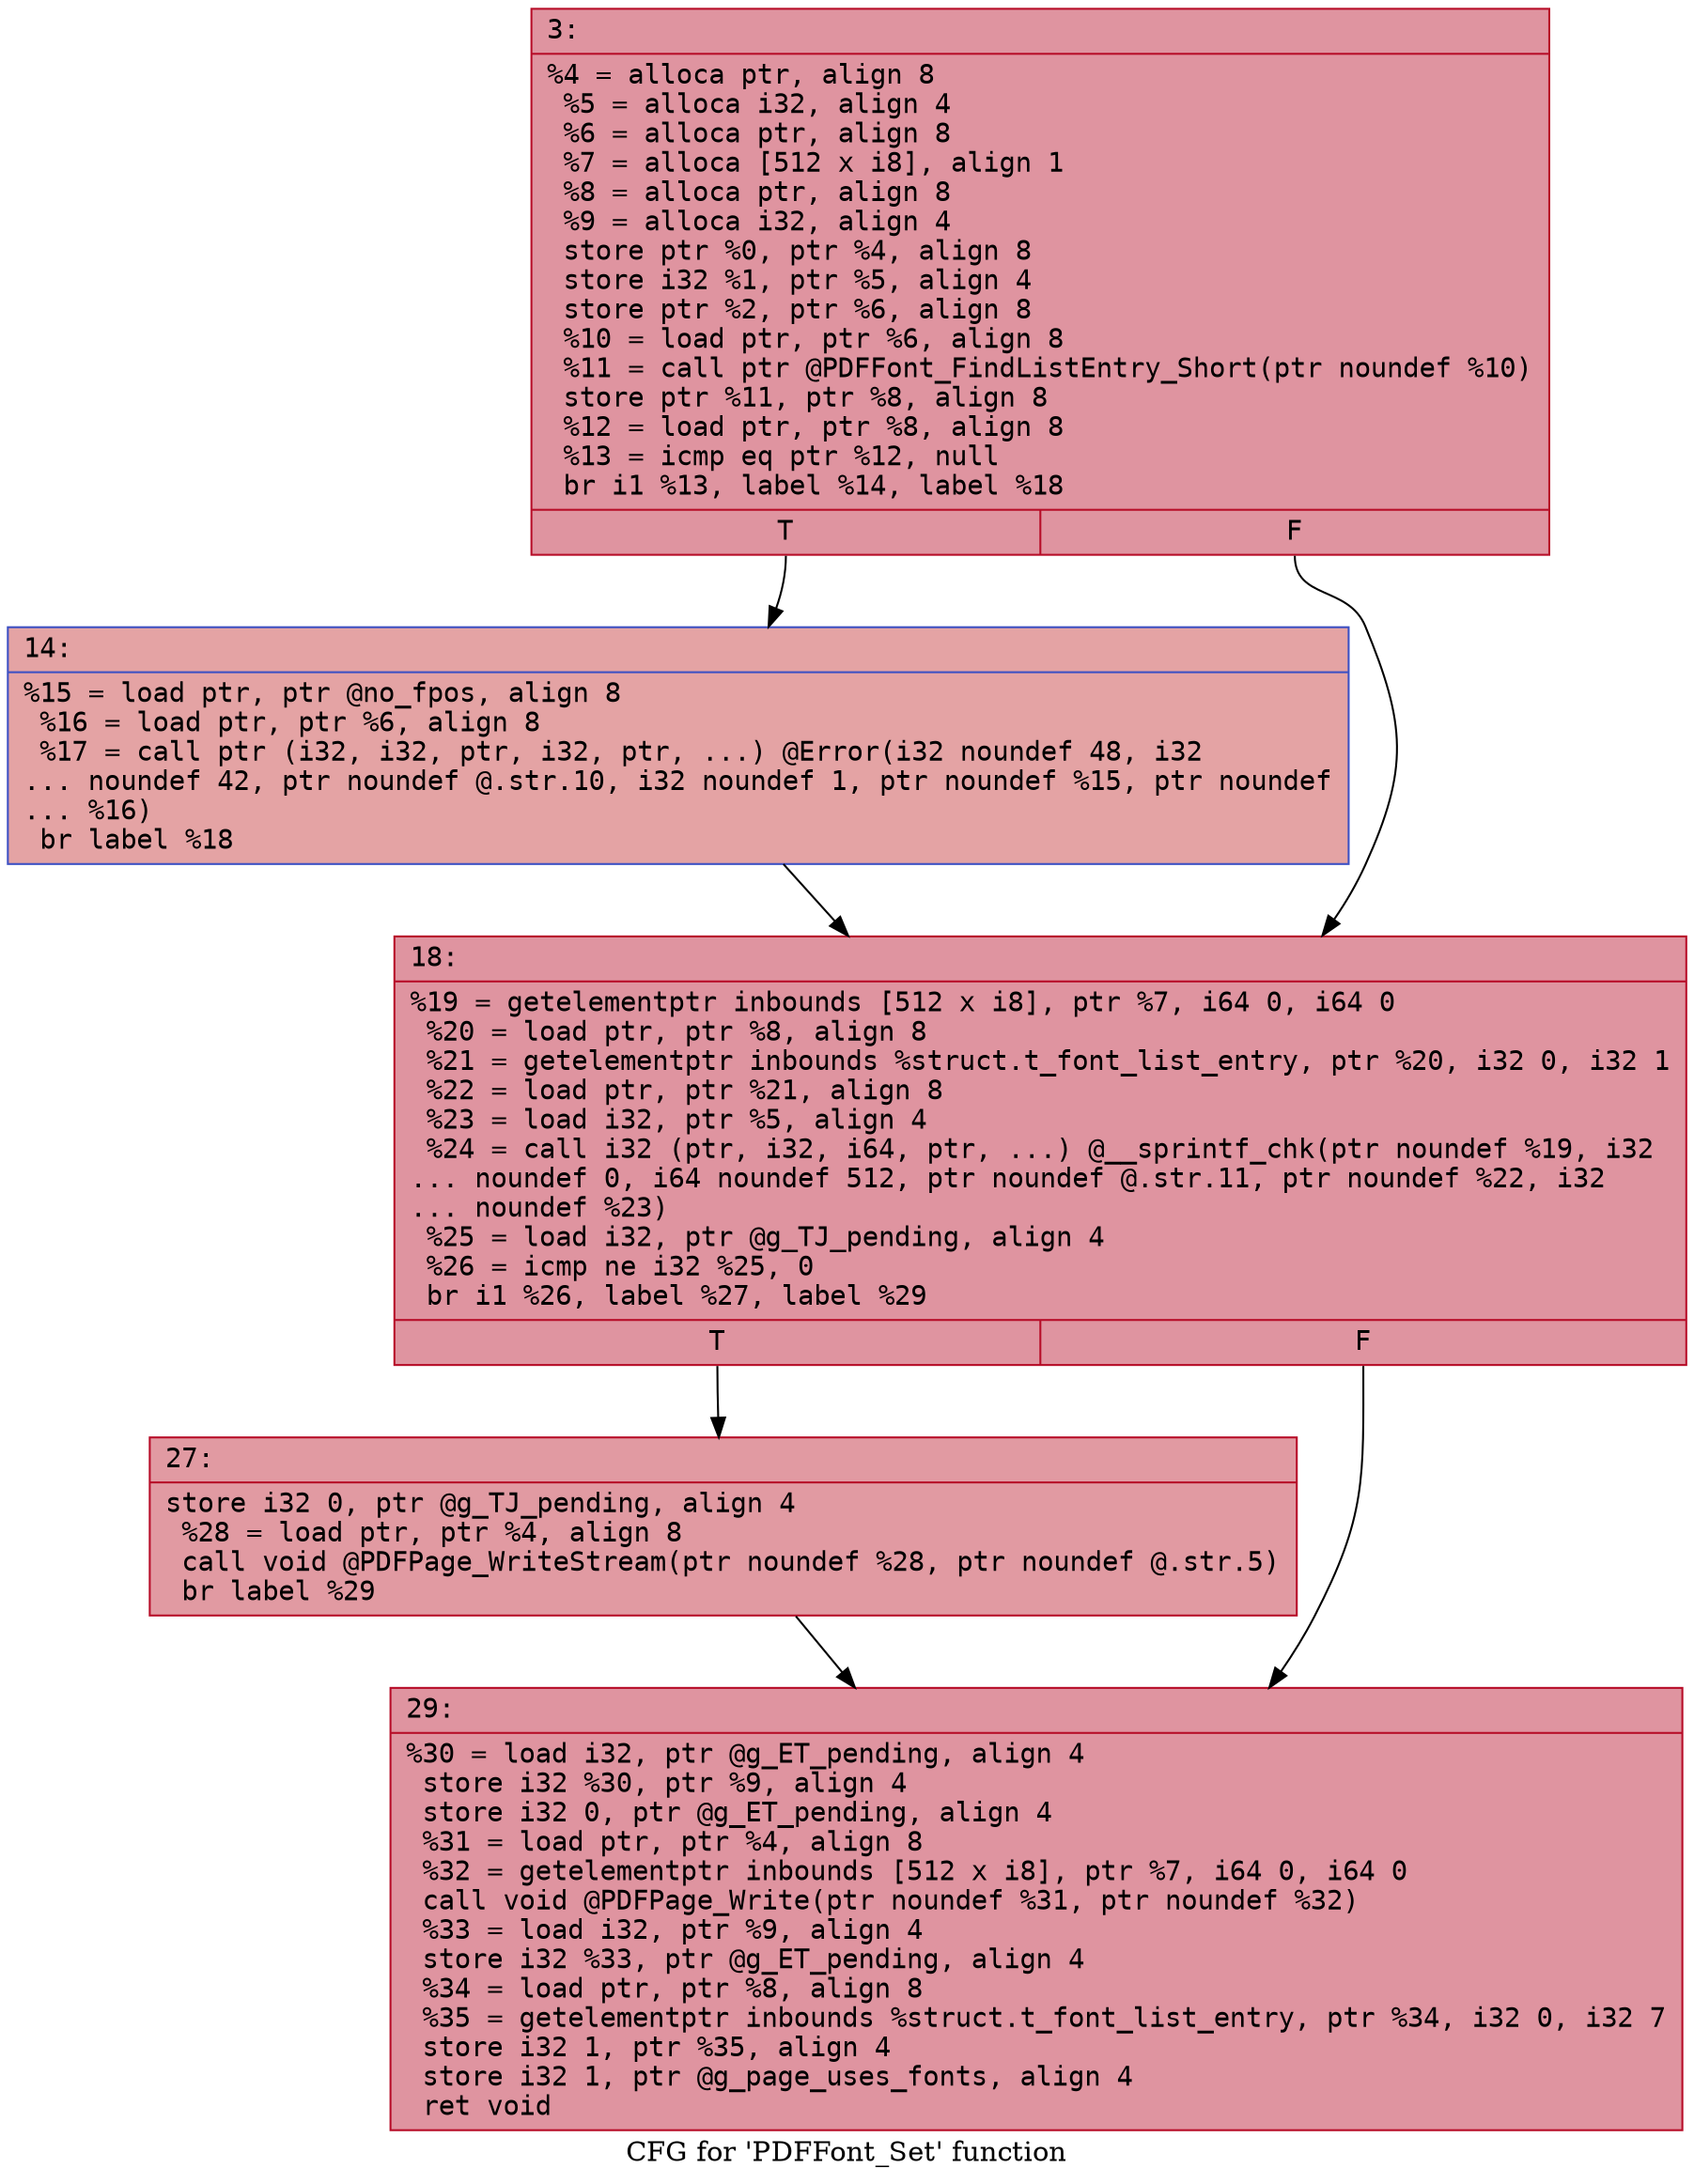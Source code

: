 digraph "CFG for 'PDFFont_Set' function" {
	label="CFG for 'PDFFont_Set' function";

	Node0x600000528780 [shape=record,color="#b70d28ff", style=filled, fillcolor="#b70d2870" fontname="Courier",label="{3:\l|  %4 = alloca ptr, align 8\l  %5 = alloca i32, align 4\l  %6 = alloca ptr, align 8\l  %7 = alloca [512 x i8], align 1\l  %8 = alloca ptr, align 8\l  %9 = alloca i32, align 4\l  store ptr %0, ptr %4, align 8\l  store i32 %1, ptr %5, align 4\l  store ptr %2, ptr %6, align 8\l  %10 = load ptr, ptr %6, align 8\l  %11 = call ptr @PDFFont_FindListEntry_Short(ptr noundef %10)\l  store ptr %11, ptr %8, align 8\l  %12 = load ptr, ptr %8, align 8\l  %13 = icmp eq ptr %12, null\l  br i1 %13, label %14, label %18\l|{<s0>T|<s1>F}}"];
	Node0x600000528780:s0 -> Node0x6000005287d0[tooltip="3 -> 14\nProbability 37.50%" ];
	Node0x600000528780:s1 -> Node0x600000528820[tooltip="3 -> 18\nProbability 62.50%" ];
	Node0x6000005287d0 [shape=record,color="#3d50c3ff", style=filled, fillcolor="#c32e3170" fontname="Courier",label="{14:\l|  %15 = load ptr, ptr @no_fpos, align 8\l  %16 = load ptr, ptr %6, align 8\l  %17 = call ptr (i32, i32, ptr, i32, ptr, ...) @Error(i32 noundef 48, i32\l... noundef 42, ptr noundef @.str.10, i32 noundef 1, ptr noundef %15, ptr noundef\l... %16)\l  br label %18\l}"];
	Node0x6000005287d0 -> Node0x600000528820[tooltip="14 -> 18\nProbability 100.00%" ];
	Node0x600000528820 [shape=record,color="#b70d28ff", style=filled, fillcolor="#b70d2870" fontname="Courier",label="{18:\l|  %19 = getelementptr inbounds [512 x i8], ptr %7, i64 0, i64 0\l  %20 = load ptr, ptr %8, align 8\l  %21 = getelementptr inbounds %struct.t_font_list_entry, ptr %20, i32 0, i32 1\l  %22 = load ptr, ptr %21, align 8\l  %23 = load i32, ptr %5, align 4\l  %24 = call i32 (ptr, i32, i64, ptr, ...) @__sprintf_chk(ptr noundef %19, i32\l... noundef 0, i64 noundef 512, ptr noundef @.str.11, ptr noundef %22, i32\l... noundef %23)\l  %25 = load i32, ptr @g_TJ_pending, align 4\l  %26 = icmp ne i32 %25, 0\l  br i1 %26, label %27, label %29\l|{<s0>T|<s1>F}}"];
	Node0x600000528820:s0 -> Node0x600000528870[tooltip="18 -> 27\nProbability 62.50%" ];
	Node0x600000528820:s1 -> Node0x6000005288c0[tooltip="18 -> 29\nProbability 37.50%" ];
	Node0x600000528870 [shape=record,color="#b70d28ff", style=filled, fillcolor="#bb1b2c70" fontname="Courier",label="{27:\l|  store i32 0, ptr @g_TJ_pending, align 4\l  %28 = load ptr, ptr %4, align 8\l  call void @PDFPage_WriteStream(ptr noundef %28, ptr noundef @.str.5)\l  br label %29\l}"];
	Node0x600000528870 -> Node0x6000005288c0[tooltip="27 -> 29\nProbability 100.00%" ];
	Node0x6000005288c0 [shape=record,color="#b70d28ff", style=filled, fillcolor="#b70d2870" fontname="Courier",label="{29:\l|  %30 = load i32, ptr @g_ET_pending, align 4\l  store i32 %30, ptr %9, align 4\l  store i32 0, ptr @g_ET_pending, align 4\l  %31 = load ptr, ptr %4, align 8\l  %32 = getelementptr inbounds [512 x i8], ptr %7, i64 0, i64 0\l  call void @PDFPage_Write(ptr noundef %31, ptr noundef %32)\l  %33 = load i32, ptr %9, align 4\l  store i32 %33, ptr @g_ET_pending, align 4\l  %34 = load ptr, ptr %8, align 8\l  %35 = getelementptr inbounds %struct.t_font_list_entry, ptr %34, i32 0, i32 7\l  store i32 1, ptr %35, align 4\l  store i32 1, ptr @g_page_uses_fonts, align 4\l  ret void\l}"];
}
